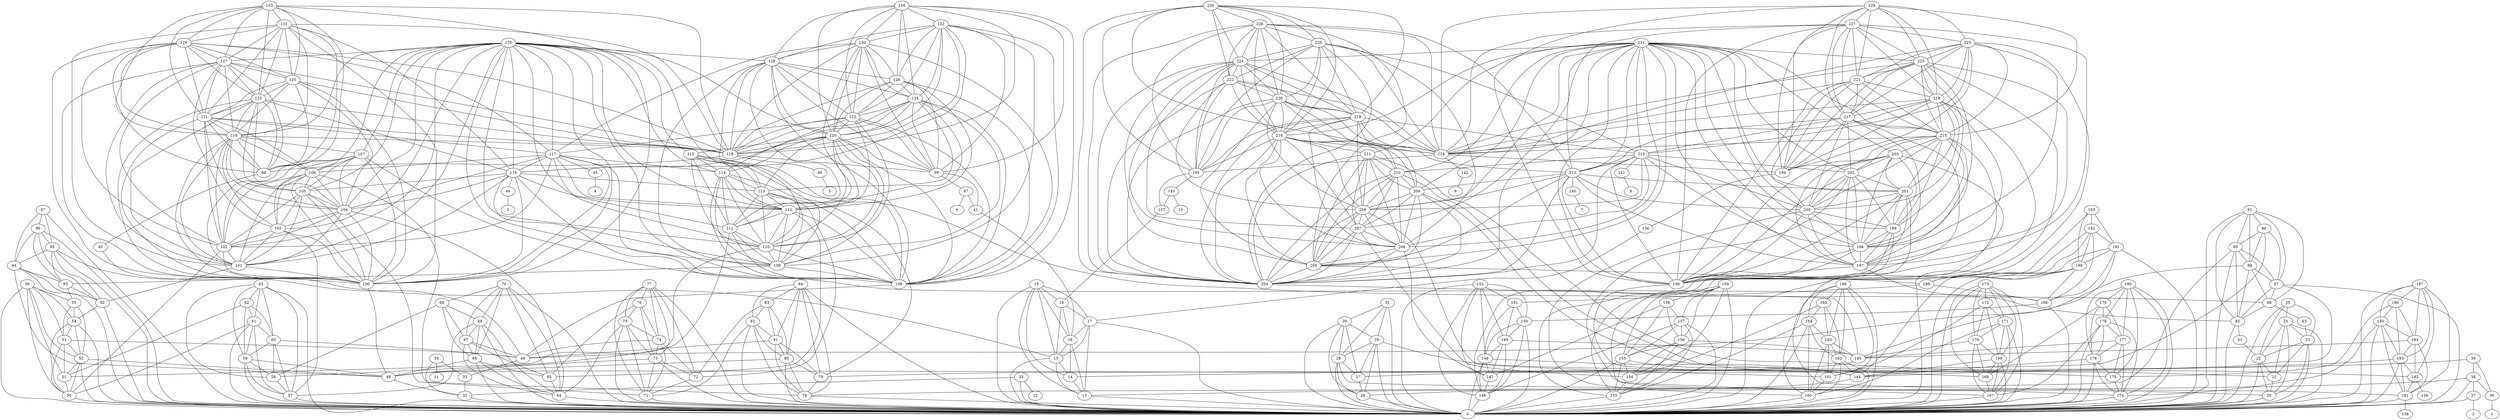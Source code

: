 /* Created by igraph 0.9.3 */
graph {
  0;
  1;
  2;
  3;
  4;
  5;
  6;
  7;
  8;
  9;
  10;
  11;
  12;
  13;
  14;
  15;
  16;
  17;
  18;
  19;
  20;
  21;
  22;
  23;
  24;
  25;
  26;
  27;
  28;
  29;
  30;
  31;
  32;
  33;
  34;
  35;
  36;
  37;
  38;
  39;
  40;
  41;
  42;
  43;
  44;
  45;
  46;
  47;
  48;
  49;
  50;
  51;
  52;
  53;
  54;
  55;
  56;
  57;
  58;
  59;
  60;
  61;
  62;
  63;
  64;
  65;
  66;
  67;
  68;
  69;
  70;
  71;
  72;
  73;
  74;
  75;
  76;
  77;
  78;
  79;
  80;
  81;
  82;
  83;
  84;
  85;
  86;
  87;
  88;
  89;
  90;
  91;
  92;
  93;
  94;
  95;
  96;
  97;
  98;
  99;
  100;
  101;
  102;
  103;
  104;
  105;
  106;
  107;
  108;
  109;
  110;
  111;
  112;
  113;
  114;
  115;
  116;
  117;
  118;
  119;
  120;
  121;
  122;
  123;
  124;
  125;
  126;
  127;
  128;
  129;
  130;
  131;
  132;
  133;
  134;
  135;
  136;
  137;
  138;
  139;
  140;
  141;
  142;
  143;
  144;
  145;
  146;
  147;
  148;
  149;
  150;
  151;
  152;
  153;
  154;
  155;
  156;
  157;
  158;
  159;
  160;
  161;
  162;
  163;
  164;
  165;
  166;
  167;
  168;
  169;
  170;
  171;
  172;
  173;
  174;
  175;
  176;
  177;
  178;
  179;
  180;
  181;
  182;
  183;
  184;
  185;
  186;
  187;
  188;
  189;
  190;
  191;
  192;
  193;
  194;
  195;
  196;
  197;
  198;
  199;
  200;
  201;
  202;
  203;
  204;
  205;
  206;
  207;
  208;
  209;
  210;
  211;
  212;
  213;
  214;
  215;
  216;
  217;
  218;
  219;
  220;
  221;
  222;
  223;
  224;
  225;
  226;
  227;
  228;
  229;
  230;
  231;

  230 -- 214;
  213 -- 198;
  30 -- 26;
  68 -- 67;
  226 -- 206;
  226 -- 195;
  149 -- 147;
  231 -- 198;
  122 -- 118;
  158 -- 147;
  173 -- 167;
  118 -- 99;
  209 -- 207;
  93 -- 55;
  131 -- 118;
  101 -- 100;
  223 -- 199;
  150 -- 148;
  23 -- 0;
  133 -- 121;
  193 -- 192;
  229 -- 221;
  74 -- 73;
  183 -- 181;
  15 -- 14;
  75 -- 74;
  124 -- 122;
  107 -- 106;
  229 -- 194;
  120 -- 114;
  158 -- 155;
  198 -- 146;
  180 -- 174;
  16 -- 15;
  216 -- 214;
  225 -- 214;
  217 -- 198;
  230 -- 195;
  191 -- 188;
  126 -- 118;
  200 -- 199;
  122 -- 99;
  81 -- 80;
  222 -- 218;
  218 -- 210;
  105 -- 100;
  124 -- 113;
  101 -- 92;
  82 -- 81;
  94 -- 0;
  165 -- 162;
  187 -- 181;
  23 -- 22;
  92 -- 54;
  19 -- 14;
  214 -- 142;
  106 -- 103;
  215 -- 194;
  115 -- 114;
  128 -- 122;
  207 -- 206;
  220 -- 214;
  143 -- 10;
  56 -- 55;
  180 -- 177;
  203 -- 198;
  90 -- 88;
  229 -- 214;
  216 -- 206;
  46 -- 5;
  216 -- 195;
  63 -- 59;
  135 -- 117;
  135 -- 128;
  148 -- 147;
  31 -- 29;
  208 -- 207;
  213 -- 210;
  47 -- 6;
  123 -- 121;
  121 -- 98;
  172 -- 169;
  96 -- 92;
  135 -- 101;
  211 -- 205;
  113 -- 110;
  220 -- 205;
  89 -- 0;
  137 -- 18;
  122 -- 110;
  156 -- 154;
  152 -- 146;
  182 -- 181;
  127 -- 102;
  129 -- 125;
  165 -- 154;
  97 -- 95;
  221 -- 217;
  219 -- 194;
  213 -- 141;
  70 -- 66;
  180 -- 176;
  119 -- 103;
  157 -- 155;
  113 -- 72;
  38 -- 36;
  215 -- 214;
  211 -- 206;
  121 -- 117;
  220 -- 195;
  130 -- 117;
  130 -- 128;
  126 -- 120;
  225 -- 198;
  152 -- 147;
  135 -- 109;
  135 -- 120;
  190 -- 188;
  222 -- 220;
  22 -- 21;
  231 -- 209;
  131 -- 129;
  114 -- 113;
  127 -- 121;
  125 -- 98;
  163 -- 161;
  159 -- 153;
  172 -- 161;
  223 -- 221;
  206 -- 205;
  75 -- 0;
  55 -- 54;
  84 -- 0;
  104 -- 102;
  117 -- 110;
  228 -- 224;
  224 -- 205;
  77 -- 73;
  164 -- 162;
  147 -- 146;
  128 -- 124;
  214 -- 194;
  105 -- 103;
  88 -- 87;
  210 -- 175;
  223 -- 194;
  133 -- 127;
  104 -- 64;
  180 -- 179;
  119 -- 106;
  229 -- 227;
  29 -- 28;
  202 -- 198;
  112 -- 109;
  89 -- 88;
  134 -- 128;
  170 -- 168;
  130 -- 120;
  179 -- 168;
  88 -- 49;
  53 -- 50;
  230 -- 228;
  30 -- 29;
  226 -- 220;
  62 -- 61;
  107 -- 101;
  231 -- 201;
  84 -- 80;
  171 -- 169;
  116 -- 101;
  154 -- 153;
  131 -- 121;
  129 -- 98;
  70 -- 0;
  85 -- 42;
  227 -- 221;
  210 -- 205;
  63 -- 62;
  112 -- 110;
  95 -- 94;
  228 -- 205;
  97 -- 0;
  117 -- 102;
  155 -- 154;
  53 -- 51;
  213 -- 202;
  119 -- 105;
  96 -- 95;
  41 -- 16;
  132 -- 124;
  179 -- 176;
  124 -- 108;
  224 -- 216;
  60 -- 57;
  220 -- 208;
  191 -- 0;
  69 -- 68;
  191 -- 145;
  116 -- 109;
  129 -- 117;
  74 -- 49;
  161 -- 160;
  212 -- 209;
  134 -- 120;
  219 -- 197;
  70 -- 69;
  230 -- 220;
  102 -- 101;
  56 -- 0;
  162 -- 161;
  136 -- 17;
  133 -- 98;
  218 -- 213;
  103 -- 102;
  135 -- 112;
  92 -- 0;
  186 -- 183;
  35 -- 32;
  18 -- 16;
  159 -- 154;
  67 -- 64;
  231 -- 212;
  231 -- 223;
  227 -- 215;
  123 -- 105;
  123 -- 116;
  116 -- 44;
  132 -- 116;
  128 -- 108;
  19 -- 17;
  177 -- 145;
  228 -- 216;
  77 -- 76;
  60 -- 49;
  111 -- 109;
  221 -- 214;
  120 -- 109;
  204 -- 145;
  169 -- 168;
  201 -- 167;
  203 -- 201;
  216 -- 209;
  52 -- 50;
  212 -- 201;
  223 -- 197;
  61 -- 50;
  106 -- 101;
  119 -- 98;
  100 -- 48;
  193 -- 190;
  25 -- 23;
  166 -- 161;
  209 -- 205;
  78 -- 0;
  43 -- 23;
  87 -- 0;
  17 -- 13;
  177 -- 175;
  135 -- 104;
  135 -- 115;
  186 -- 175;
  150 -- 146;
  222 -- 204;
  231 -- 215;
  231 -- 204;
  227 -- 196;
  114 -- 108;
  91 -- 87;
  163 -- 145;
  178 -- 176;
  210 -- 208;
  181 -- 0;
  132 -- 108;
  59 -- 57;
  190 -- 0;
  68 -- 57;
  115 -- 109;
  151 -- 149;
  200 -- 197;
  195 -- 137;
  124 -- 109;
  124 -- 120;
  173 -- 168;
  211 -- 209;
  205 -- 189;
  56 -- 50;
  37 -- 0;
  227 -- 197;
  152 -- 150;
  133 -- 100;
  24 -- 20;
  184 -- 182;
  119 -- 101;
  64 -- 0;
  157 -- 153;
  116 -- 112;
  73 -- 0;
  76 -- 75;
  125 -- 123;
  211 -- 182;
  121 -- 104;
  208 -- 204;
  185 -- 183;
  217 -- 215;
  17 -- 16;
  213 -- 196;
  66 -- 64;
  226 -- 204;
  75 -- 64;
  149 -- 145;
  126 -- 124;
  107 -- 85;
  109 -- 108;
  158 -- 156;
  231 -- 196;
  167 -- 0;
  131 -- 116;
  131 -- 127;
  176 -- 0;
  218 -- 216;
  67 -- 65;
  185 -- 0;
  63 -- 57;
  110 -- 109;
  159 -- 157;
  191 -- 189;
  164 -- 160;
  202 -- 201;
  74 -- 71;
  194 -- 136;
  51 -- 50;
  32 -- 0;
  123 -- 119;
  83 -- 82;
  119 -- 100;
  128 -- 111;
  166 -- 163;
  105 -- 101;
  50 -- 0;
  192 -- 190;
  215 -- 200;
  28 -- 20;
  224 -- 222;
  59 -- 0;
  24 -- 23;
  68 -- 0;
  107 -- 104;
  84 -- 83;
  120 -- 112;
  133 -- 131;
  116 -- 104;
  129 -- 123;
  125 -- 104;
  16 -- 13;
  176 -- 175;
  199 -- 196;
  225 -- 223;
  212 -- 204;
  25 -- 24;
  221 -- 215;
  74 -- 72;
  217 -- 196;
  70 -- 64;
  230 -- 204;
  153 -- 0;
  117 -- 116;
  166 -- 164;
  113 -- 108;
  162 -- 0;
  171 -- 0;
  122 -- 108;
  209 -- 208;
  81 -- 78;
  180 -- 0;
  58 -- 57;
  130 -- 126;
  168 -- 167;
  90 -- 89;
  218 -- 208;
  135 -- 107;
  173 -- 170;
  150 -- 149;
  199 -- 197;
  231 -- 207;
  31 -- 30;
  114 -- 111;
  91 -- 90;
  127 -- 119;
  201 -- 200;
  123 -- 100;
  223 -- 219;
  94 -- 48;
  23 -- 20;
  183 -- 182;
  54 -- 0;
  55 -- 52;
  215 -- 203;
  219 -- 200;
  228 -- 222;
  115 -- 112;
  124 -- 112;
  120 -- 115;
  133 -- 123;
  207 -- 204;
  220 -- 212;
  203 -- 196;
  56 -- 53;
  216 -- 204;
  88 -- 85;
  212 -- 196;
  65 -- 64;
  175 -- 174;
  148 -- 0;
  225 -- 215;
  183 -- 144;
  221 -- 196;
  157 -- 0;
  157 -- 156;
  29 -- 26;
  117 -- 108;
  166 -- 0;
  202 -- 174;
  121 -- 118;
  134 -- 126;
  130 -- 118;
  132 -- 130;
  126 -- 99;
  30 -- 27;
  13 -- 0;
  190 -- 189;
  226 -- 218;
  149 -- 148;
  22 -- 0;
  73 -- 71;
  231 -- 199;
  231 -- 210;
  31 -- 0;
  80 -- 48;
  82 -- 71;
  131 -- 119;
  127 -- 100;
  165 -- 163;
  227 -- 219;
  63 -- 60;
  106 -- 104;
  198 -- 196;
  211 -- 204;
  169 -- 144;
  96 -- 93;
  132 -- 122;
  86 -- 43;
  152 -- 0;
  224 -- 214;
  80 -- 78;
  89 -- 78;
  125 -- 118;
  134 -- 118;
  172 -- 170;
  130 -- 99;
  17 -- 0;
  230 -- 218;
  66 -- 48;
  104 -- 100;
  26 -- 0;
  77 -- 71;
  113 -- 111;
  35 -- 0;
  206 -- 147;
  173 -- 171;
  131 -- 100;
  54 -- 52;
  208 -- 161;
  135 -- 110;
  133 -- 125;
  155 -- 144;
  229 -- 225;
  206 -- 204;
  225 -- 217;
  202 -- 196;
  38 -- 37;
  87 -- 85;
  219 -- 214;
  19 -- 15;
  143 -- 137;
  179 -- 177;
  228 -- 214;
  230 -- 226;
  28 -- 26;
  224 -- 206;
  224 -- 195;
  62 -- 59;
  195 -- 143;
  84 -- 78;
  120 -- 118;
  171 -- 167;
  129 -- 118;
  203 -- 199;
  180 -- 178;
  216 -- 207;
  52 -- 48;
  134 -- 99;
  95 -- 92;
  117 -- 100;
  111 -- 58;
  187 -- 184;
  164 -- 163;
  213 -- 200;
  130 -- 110;
  199 -- 153;
  135 -- 102;
  62 -- 51;
  231 -- 202;
  197 -- 196;
  69 -- 66;
  229 -- 217;
  156 -- 155;
  227 -- 194;
  91 -- 85;
  127 -- 103;
  178 -- 174;
  210 -- 206;
  187 -- 185;
  223 -- 214;
  97 -- 96;
  19 -- 18;
  215 -- 198;
  70 -- 67;
  228 -- 195;
  189 -- 188;
  128 -- 126;
  124 -- 118;
  211 -- 207;
  120 -- 99;
  133 -- 118;
  171 -- 170;
  220 -- 218;
  216 -- 210;
  103 -- 100;
  152 -- 148;
  112 -- 111;
  102 -- 50;
  144 -- 26;
  76 -- 73;
  140 -- 7;
  163 -- 162;
  49 -- 33;
  121 -- 102;
  185 -- 181;
  217 -- 202;
  104 -- 103;
  77 -- 74;
  126 -- 122;
  86 -- 85;
  122 -- 114;
  44 -- 3;
  218 -- 214;
  201 -- 198;
  18 -- 15;
  178 -- 177;
  214 -- 195;
  227 -- 214;
  117 -- 45;
  61 -- 59;
  119 -- 107;
  119 -- 118;
  202 -- 199;
  124 -- 99;
  211 -- 210;
  118 -- 46;
  83 -- 80;
  170 -- 169;
  94 -- 92;
  152 -- 151;
  135 -- 113;
  186 -- 184;
  111 -- 110;
  107 -- 102;
  231 -- 213;
  84 -- 81;
  120 -- 110;
  231 -- 224;
  96 -- 0;
  203 -- 202;
  127 -- 125;
  52 -- 51;
  48 -- 32;
  25 -- 22;
  219 -- 217;
  217 -- 194;
  68 -- 66;
  117 -- 114;
  209 -- 206;
  222 -- 214;
  218 -- 206;
  218 -- 195;
  223 -- 198;
  60 -- 58;
  220 -- 209;
  197 -- 188;
  69 -- 58;
  193 -- 191;
  29 -- 21;
  123 -- 98;
  125 -- 121;
  209 -- 168;
  134 -- 132;
  217 -- 213;
  82 -- 0;
  188 -- 150;
  115 -- 110;
  226 -- 213;
  226 -- 224;
  75 -- 73;
  91 -- 0;
  34 -- 32;
  231 -- 205;
  129 -- 102;
  56 -- 51;
  131 -- 125;
  16 -- 14;
  221 -- 194;
  223 -- 217;
  18 -- 17;
  159 -- 155;
  117 -- 106;
  76 -- 65;
  200 -- 198;
  213 -- 206;
  132 -- 128;
  128 -- 109;
  128 -- 120;
  192 -- 188;
  112 -- 65;
  95 -- 49;
  24 -- 21;
  224 -- 220;
  231 -- 197;
  82 -- 80;
  118 -- 98;
  133 -- 129;
  114 -- 79;
  116 -- 113;
  129 -- 121;
  127 -- 98;
  200 -- 160;
  123 -- 101;
  225 -- 221;
  208 -- 205;
  77 -- 0;
  106 -- 102;
  230 -- 224;
  95 -- 0;
  166 -- 162;
  37 -- 2;
  149 -- 146;
  83 -- 72;
  159 -- 158;
  130 -- 124;
  107 -- 103;
  90 -- 87;
  177 -- 176;
  225 -- 194;
  135 -- 116;
  135 -- 105;
  135 -- 127;
  222 -- 216;
  231 -- 216;
  31 -- 28;
  208 -- 206;
  114 -- 109;
  91 -- 88;
  210 -- 209;
  81 -- 49;
  132 -- 109;
  59 -- 58;
  132 -- 120;
  103 -- 57;
  215 -- 201;
  192 -- 191;
  228 -- 220;
  151 -- 150;
  108 -- 49;
  105 -- 71;
  173 -- 169;
  120 -- 113;
  63 -- 0;
  131 -- 98;
  156 -- 153;
  127 -- 101;
  212 -- 205;
  225 -- 213;
  114 -- 110;
  97 -- 94;
  184 -- 183;
  180 -- 175;
  33 -- 32;
  119 -- 102;
  229 -- 223;
  166 -- 165;
  38 -- 13;
  36 -- 1;
  215 -- 202;
  134 -- 124;
  126 -- 108;
  213 -- 208;
  66 -- 65;
  226 -- 216;
  135 -- 108;
  184 -- 145;
  39 -- 36;
  193 -- 0;
  199 -- 198;
  222 -- 208;
  231 -- 208;
  122 -- 117;
  67 -- 49;
  158 -- 157;
  203 -- 197;
  163 -- 160;
  212 -- 197;
  63 -- 58;
  23 -- 21;
  181 -- 138;
  219 -- 201;
  104 -- 101;
  191 -- 190;
  115 -- 113;
  187 -- 182;
  173 -- 172;
  131 -- 101;
  207 -- 205;
  56 -- 54;
  216 -- 205;
  85 -- 0;
  105 -- 102;
  15 -- 13;
  148 -- 146;
  73 -- 72;
  220 -- 204;
  107 -- 105;
  157 -- 146;
  229 -- 215;
  225 -- 196;
  116 -- 105;
  165 -- 164;
  112 -- 108;
  196 -- 144;
  89 -- 87;
  170 -- 145;
  130 -- 108;
  70 -- 65;
  53 -- 49;
  188 -- 0;
  30 -- 28;
  230 -- 216;
  113 -- 109;
  198 -- 197;
  122 -- 120;
  81 -- 79;
  90 -- 79;
  54 -- 50;
  63 -- 61;
  135 -- 119;
  22 -- 20;
  155 -- 153;
  98 -- 40;
  114 -- 112;
  164 -- 153;
  71 -- 0;
  80 -- 0;
  119 -- 104;
  96 -- 94;
  219 -- 212;
  19 -- 13;
  55 -- 53;
  212 -- 140;
  228 -- 212;
  99 -- 41;
  224 -- 204;
  77 -- 72;
  109 -- 93;
  229 -- 196;
  156 -- 145;
  116 -- 108;
  129 -- 127;
  39 -- 38;
  174 -- 0;
  88 -- 86;
  212 -- 208;
  183 -- 0;
  134 -- 108;
  61 -- 57;
  192 -- 0;
  70 -- 68;
  29 -- 27;
  115 -- 86;
  202 -- 197;
  162 -- 160;
  72 -- 71;
  121 -- 119;
  30 -- 0;
  171 -- 160;
  103 -- 101;
  135 -- 100;
  62 -- 60;
  135 -- 111;
  57 -- 0;
  231 -- 200;
  66 -- 0;
  105 -- 104;
  189 -- 151;
  231 -- 211;
  142 -- 9;
  127 -- 123;
  123 -- 104;
  14 -- 13;
  210 -- 204;
  45 -- 4;
  187 -- 183;
  95 -- 93;
  219 -- 215;
  19 -- 16;
  215 -- 196;
  68 -- 64;
  106 -- 105;
  228 -- 204;
  160 -- 0;
  111 -- 108;
  124 -- 116;
  169 -- 0;
  120 -- 108;
  79 -- 78;
  178 -- 0;
  220 -- 216;
  216 -- 208;
  187 -- 0;
  106 -- 78;
  80 -- 79;
  25 -- 0;
  166 -- 160;
  215 -- 197;
  125 -- 119;
  34 -- 11;
  121 -- 100;
  172 -- 171;
  221 -- 219;
  21 -- 20;
  217 -- 200;
  52 -- 0;
  53 -- 52;
  226 -- 222;
  61 -- 0;
  113 -- 112;
  35 -- 12;
  231 -- 203;
  122 -- 112;
  145 -- 27;
  131 -- 123;
  203 -- 181;
  141 -- 8;
  54 -- 53;
  201 -- 196;
  205 -- 204;
  227 -- 212;
  227 -- 223;
  223 -- 215;
  146 -- 0;
  219 -- 196;
  155 -- 0;
  190 -- 144;
  27 -- 26;
  115 -- 108;
  164 -- 0;
  173 -- 0;
  87 -- 86;
  211 -- 208;
  132 -- 126;
  170 -- 167;
  128 -- 118;
  179 -- 178;
  28 -- 27;
  152 -- 149;
  224 -- 207;
  201 -- 197;
  224 -- 218;
  20 -- 0;
  107 -- 100;
  84 -- 79;
  29 -- 0;
  116 -- 100;
  129 -- 119;
  38 -- 0;
  203 -- 200;
  87 -- 48;
  125 -- 100;
  212 -- 200;
  225 -- 219;
  61 -- 60;
  221 -- 200;
  230 -- 222;
  117 -- 112;
  77 -- 75;
  126 -- 112;
  213 -- 212;
  209 -- 204;
  94 -- 93;
  39 -- 14;
  130 -- 122;
  218 -- 204;
  176 -- 144;
  177 -- 174;
  150 -- 0;
  135 -- 103;
  135 -- 114;
  186 -- 185;
  223 -- 196;
  159 -- 0;
  110 -- 108;
  159 -- 156;
  69 -- 67;
  40 -- 15;
  91 -- 86;
  123 -- 118;
  210 -- 207;
  187 -- 186;
  132 -- 118;
  134 -- 130;
  128 -- 99;
  215 -- 199;
  15 -- 0;
  99 -- 47;
  102 -- 100;
  192 -- 189;
  151 -- 148;
  24 -- 0;
  182 -- 139;
  73 -- 48;
  75 -- 71;
  228 -- 218;
  84 -- 82;
  120 -- 111;
  133 -- 119;
  129 -- 100;
  216 -- 211;
  229 -- 219;
  184 -- 181;
  117 -- 104;
  227 -- 225;
  76 -- 74;
  162 -- 144;
  200 -- 196;
  213 -- 204;
  134 -- 122;
  217 -- 214;
  17 -- 15;
  226 -- 214;
  135 -- 106;
  228 -- 226;
  110 -- 51;
  222 -- 195;
  60 -- 59;
  231 -- 206;
  82 -- 78;
  169 -- 167;
  91 -- 89;
  127 -- 118;
  178 -- 167;
  201 -- 199;
  132 -- 99;
  59 -- 48;
  19 -- 0;
  93 -- 92;
  106 -- 100;
  28 -- 0;
  115 -- 111;
  202 -- 200;
  185 -- 184;
  34 -- 33;
  47 -- 41;
  83 -- 81;
  56 -- 52;
  128 -- 110;
  24 -- 22;
  148 -- 144;
  67 -- 66;
  227 -- 217;
  42 -- 22;
  89 -- 85;
  176 -- 174;
  121 -- 106;
  207 -- 154;
  185 -- 174;
}
